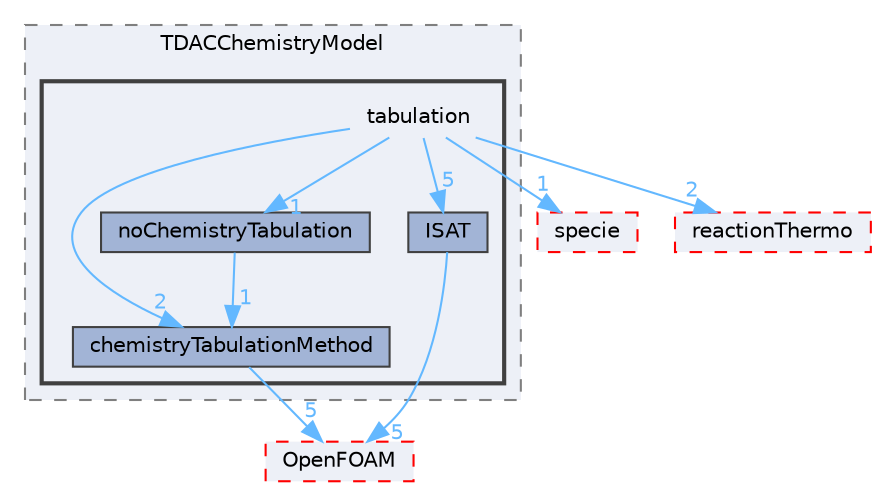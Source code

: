 digraph "src/thermophysicalModels/chemistryModel/chemistryModel/TDACChemistryModel/tabulation"
{
 // LATEX_PDF_SIZE
  bgcolor="transparent";
  edge [fontname=Helvetica,fontsize=10,labelfontname=Helvetica,labelfontsize=10];
  node [fontname=Helvetica,fontsize=10,shape=box,height=0.2,width=0.4];
  compound=true
  subgraph clusterdir_e99a2928bd3c5c0feae1fd0a5dedecc4 {
    graph [ bgcolor="#edf0f7", pencolor="grey50", label="TDACChemistryModel", fontname=Helvetica,fontsize=10 style="filled,dashed", URL="dir_e99a2928bd3c5c0feae1fd0a5dedecc4.html",tooltip=""]
  subgraph clusterdir_b6cfa599ddfe42ecff66d1b23c7b28f8 {
    graph [ bgcolor="#edf0f7", pencolor="grey25", label="", fontname=Helvetica,fontsize=10 style="filled,bold", URL="dir_b6cfa599ddfe42ecff66d1b23c7b28f8.html",tooltip=""]
    dir_b6cfa599ddfe42ecff66d1b23c7b28f8 [shape=plaintext, label="tabulation"];
  dir_bf98506b282e535966757a8028cb98ab [label="chemistryTabulationMethod", fillcolor="#a2b4d6", color="grey25", style="filled", URL="dir_bf98506b282e535966757a8028cb98ab.html",tooltip=""];
  dir_7219e9beda73e4f7f74dfa284027691b [label="ISAT", fillcolor="#a2b4d6", color="grey25", style="filled", URL="dir_7219e9beda73e4f7f74dfa284027691b.html",tooltip=""];
  dir_53ba496015d6f934972a4719cd006d4c [label="noChemistryTabulation", fillcolor="#a2b4d6", color="grey25", style="filled", URL="dir_53ba496015d6f934972a4719cd006d4c.html",tooltip=""];
  }
  }
  dir_5c4bf53b114f4c9237cd4ef0431fc9bd [label="specie", fillcolor="#edf0f7", color="red", style="filled,dashed", URL="dir_5c4bf53b114f4c9237cd4ef0431fc9bd.html",tooltip=""];
  dir_87c7a4a86ffb283740ec390ea55551cb [label="reactionThermo", fillcolor="#edf0f7", color="red", style="filled,dashed", URL="dir_87c7a4a86ffb283740ec390ea55551cb.html",tooltip=""];
  dir_c5473ff19b20e6ec4dfe5c310b3778a8 [label="OpenFOAM", fillcolor="#edf0f7", color="red", style="filled,dashed", URL="dir_c5473ff19b20e6ec4dfe5c310b3778a8.html",tooltip=""];
  dir_b6cfa599ddfe42ecff66d1b23c7b28f8->dir_53ba496015d6f934972a4719cd006d4c [headlabel="1", labeldistance=1.5 headhref="dir_003960_002539.html" href="dir_003960_002539.html" color="steelblue1" fontcolor="steelblue1"];
  dir_b6cfa599ddfe42ecff66d1b23c7b28f8->dir_5c4bf53b114f4c9237cd4ef0431fc9bd [headlabel="1", labeldistance=1.5 headhref="dir_003960_003683.html" href="dir_003960_003683.html" color="steelblue1" fontcolor="steelblue1"];
  dir_b6cfa599ddfe42ecff66d1b23c7b28f8->dir_7219e9beda73e4f7f74dfa284027691b [headlabel="5", labeldistance=1.5 headhref="dir_003960_001972.html" href="dir_003960_001972.html" color="steelblue1" fontcolor="steelblue1"];
  dir_b6cfa599ddfe42ecff66d1b23c7b28f8->dir_87c7a4a86ffb283740ec390ea55551cb [headlabel="2", labeldistance=1.5 headhref="dir_003960_003245.html" href="dir_003960_003245.html" color="steelblue1" fontcolor="steelblue1"];
  dir_b6cfa599ddfe42ecff66d1b23c7b28f8->dir_bf98506b282e535966757a8028cb98ab [headlabel="2", labeldistance=1.5 headhref="dir_003960_000476.html" href="dir_003960_000476.html" color="steelblue1" fontcolor="steelblue1"];
  dir_bf98506b282e535966757a8028cb98ab->dir_c5473ff19b20e6ec4dfe5c310b3778a8 [headlabel="5", labeldistance=1.5 headhref="dir_000476_002695.html" href="dir_000476_002695.html" color="steelblue1" fontcolor="steelblue1"];
  dir_7219e9beda73e4f7f74dfa284027691b->dir_c5473ff19b20e6ec4dfe5c310b3778a8 [headlabel="5", labeldistance=1.5 headhref="dir_001972_002695.html" href="dir_001972_002695.html" color="steelblue1" fontcolor="steelblue1"];
  dir_53ba496015d6f934972a4719cd006d4c->dir_bf98506b282e535966757a8028cb98ab [headlabel="1", labeldistance=1.5 headhref="dir_002539_000476.html" href="dir_002539_000476.html" color="steelblue1" fontcolor="steelblue1"];
}
